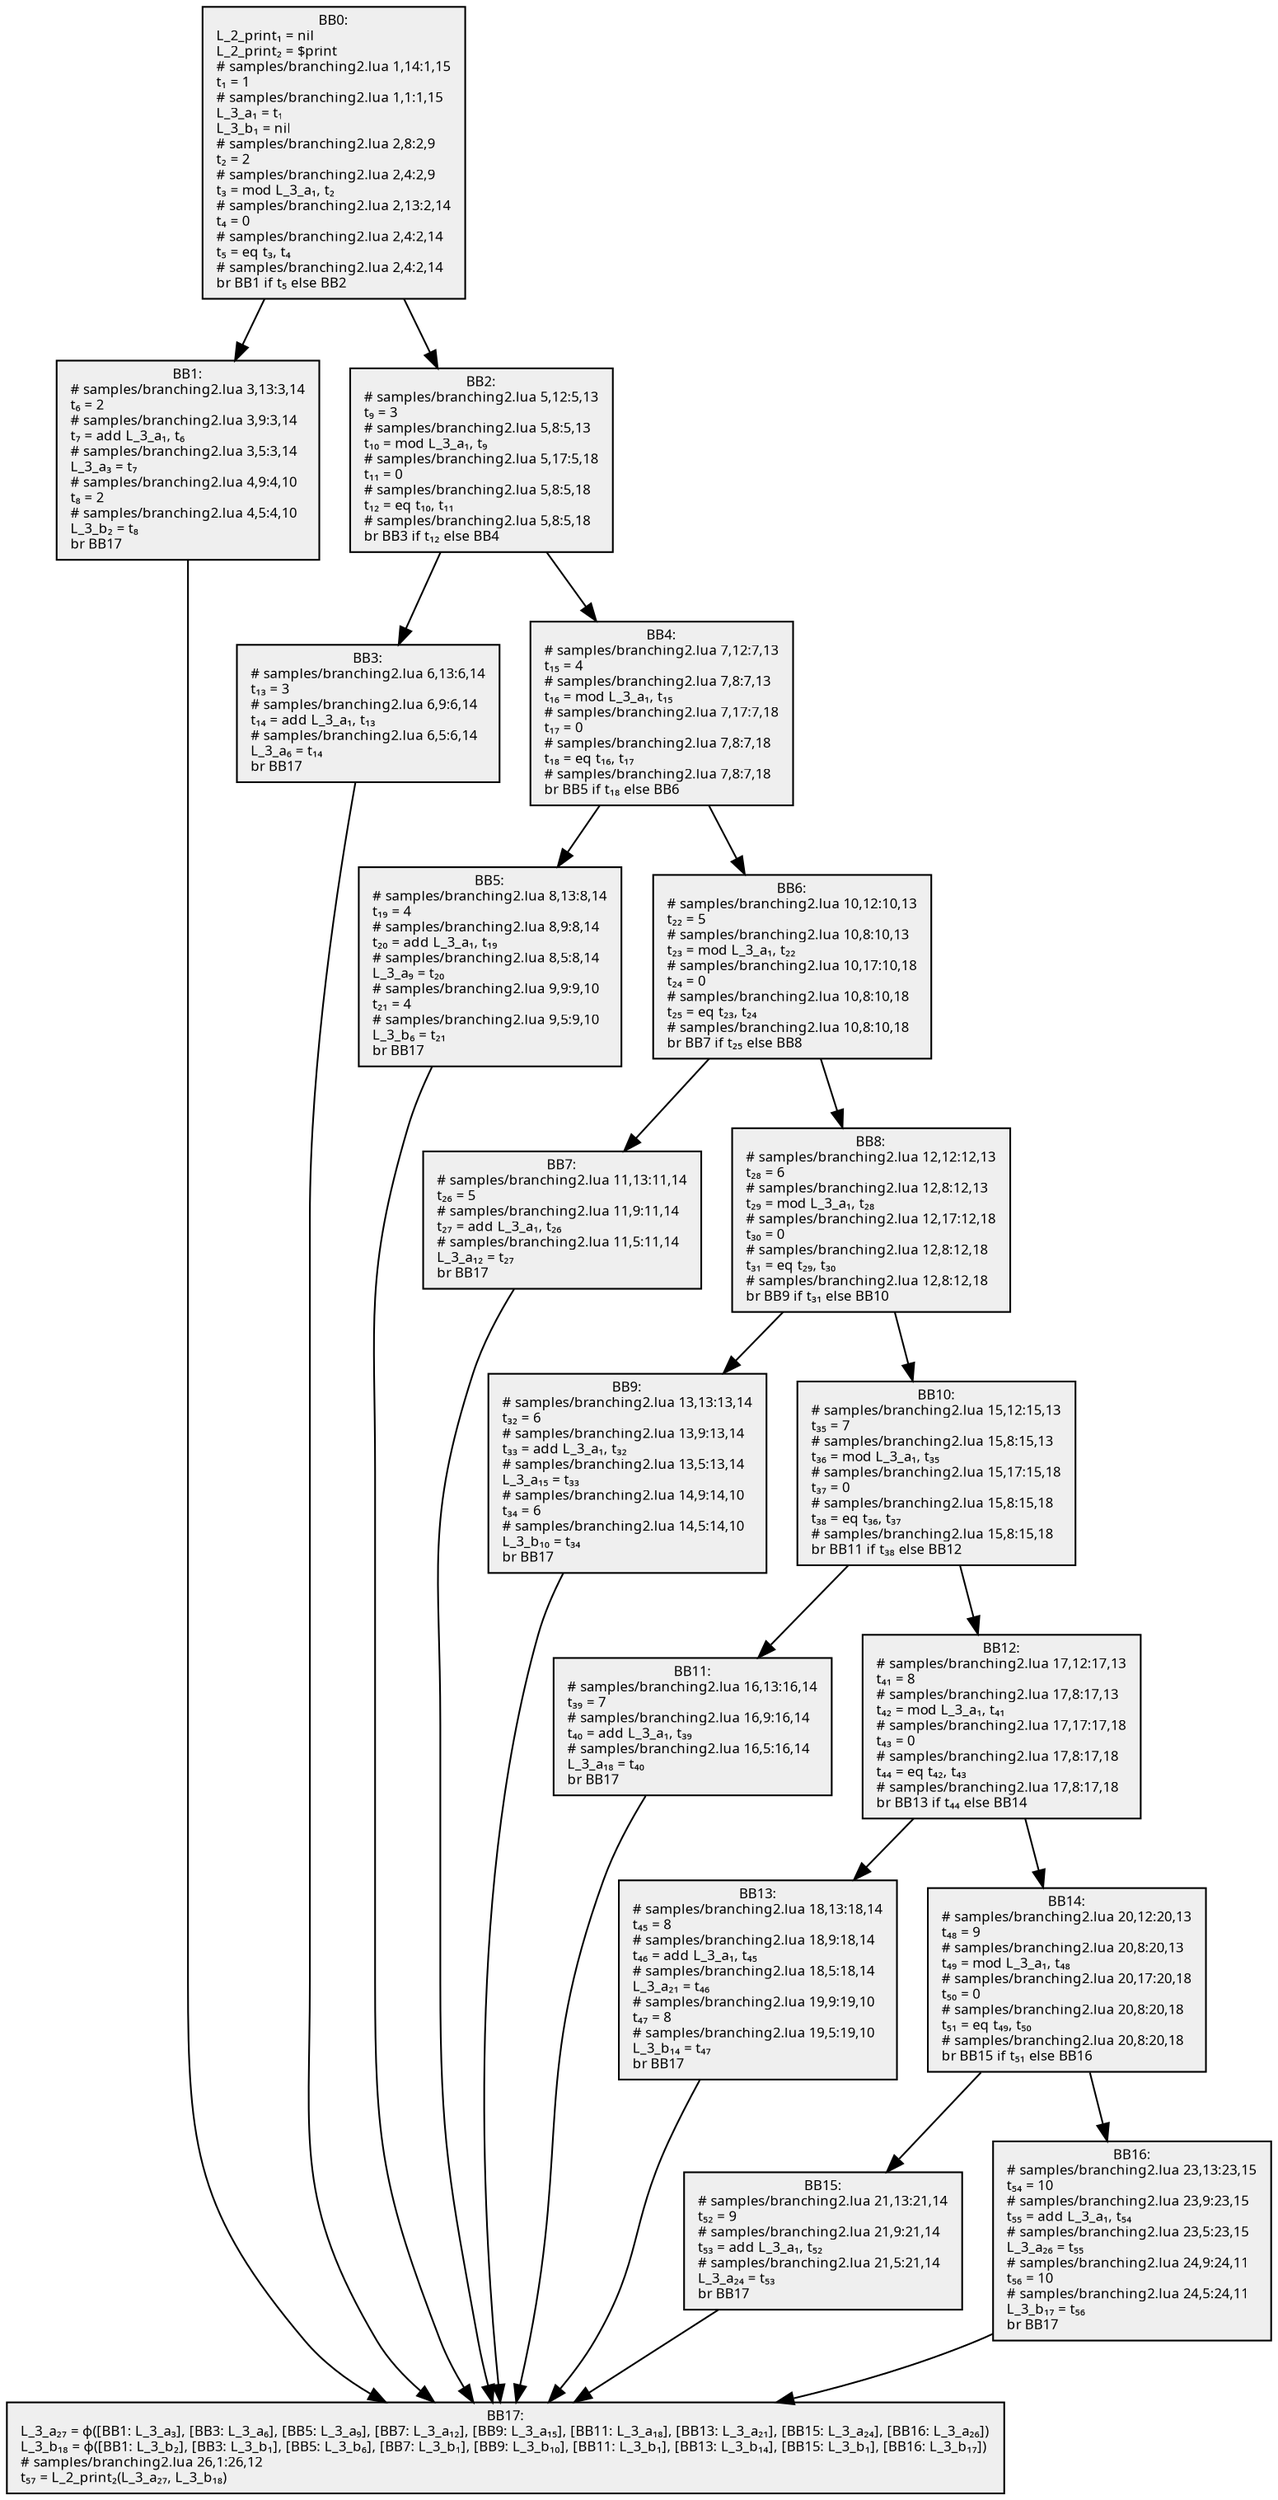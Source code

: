digraph {
  node[shape=box style=filled fontsize=8 fontname="Cascadia Code" fillcolor="#efefef"];
  BB0 [label="BB0:\nL_2_print₁ = nil\lL_2_print₂ = $print\l# samples/branching2.lua 1,14:1,15\lt₁ = 1\l# samples/branching2.lua 1,1:1,15\lL_3_a₁ = t₁\lL_3_b₁ = nil\l# samples/branching2.lua 2,8:2,9\lt₂ = 2\l# samples/branching2.lua 2,4:2,9\lt₃ = mod L_3_a₁, t₂\l# samples/branching2.lua 2,13:2,14\lt₄ = 0\l# samples/branching2.lua 2,4:2,14\lt₅ = eq t₃, t₄\l# samples/branching2.lua 2,4:2,14\lbr BB1 if t₅ else BB2\l"];
  BB1 [label="BB1:\n# samples/branching2.lua 3,13:3,14\lt₆ = 2\l# samples/branching2.lua 3,9:3,14\lt₇ = add L_3_a₁, t₆\l# samples/branching2.lua 3,5:3,14\lL_3_a₃ = t₇\l# samples/branching2.lua 4,9:4,10\lt₈ = 2\l# samples/branching2.lua 4,5:4,10\lL_3_b₂ = t₈\lbr BB17\l"];
  BB2 [label="BB2:\n# samples/branching2.lua 5,12:5,13\lt₉ = 3\l# samples/branching2.lua 5,8:5,13\lt₁₀ = mod L_3_a₁, t₉\l# samples/branching2.lua 5,17:5,18\lt₁₁ = 0\l# samples/branching2.lua 5,8:5,18\lt₁₂ = eq t₁₀, t₁₁\l# samples/branching2.lua 5,8:5,18\lbr BB3 if t₁₂ else BB4\l"];
  BB3 [label="BB3:\n# samples/branching2.lua 6,13:6,14\lt₁₃ = 3\l# samples/branching2.lua 6,9:6,14\lt₁₄ = add L_3_a₁, t₁₃\l# samples/branching2.lua 6,5:6,14\lL_3_a₆ = t₁₄\lbr BB17\l"];
  BB4 [label="BB4:\n# samples/branching2.lua 7,12:7,13\lt₁₅ = 4\l# samples/branching2.lua 7,8:7,13\lt₁₆ = mod L_3_a₁, t₁₅\l# samples/branching2.lua 7,17:7,18\lt₁₇ = 0\l# samples/branching2.lua 7,8:7,18\lt₁₈ = eq t₁₆, t₁₇\l# samples/branching2.lua 7,8:7,18\lbr BB5 if t₁₈ else BB6\l"];
  BB5 [label="BB5:\n# samples/branching2.lua 8,13:8,14\lt₁₉ = 4\l# samples/branching2.lua 8,9:8,14\lt₂₀ = add L_3_a₁, t₁₉\l# samples/branching2.lua 8,5:8,14\lL_3_a₉ = t₂₀\l# samples/branching2.lua 9,9:9,10\lt₂₁ = 4\l# samples/branching2.lua 9,5:9,10\lL_3_b₆ = t₂₁\lbr BB17\l"];
  BB6 [label="BB6:\n# samples/branching2.lua 10,12:10,13\lt₂₂ = 5\l# samples/branching2.lua 10,8:10,13\lt₂₃ = mod L_3_a₁, t₂₂\l# samples/branching2.lua 10,17:10,18\lt₂₄ = 0\l# samples/branching2.lua 10,8:10,18\lt₂₅ = eq t₂₃, t₂₄\l# samples/branching2.lua 10,8:10,18\lbr BB7 if t₂₅ else BB8\l"];
  BB7 [label="BB7:\n# samples/branching2.lua 11,13:11,14\lt₂₆ = 5\l# samples/branching2.lua 11,9:11,14\lt₂₇ = add L_3_a₁, t₂₆\l# samples/branching2.lua 11,5:11,14\lL_3_a₁₂ = t₂₇\lbr BB17\l"];
  BB8 [label="BB8:\n# samples/branching2.lua 12,12:12,13\lt₂₈ = 6\l# samples/branching2.lua 12,8:12,13\lt₂₉ = mod L_3_a₁, t₂₈\l# samples/branching2.lua 12,17:12,18\lt₃₀ = 0\l# samples/branching2.lua 12,8:12,18\lt₃₁ = eq t₂₉, t₃₀\l# samples/branching2.lua 12,8:12,18\lbr BB9 if t₃₁ else BB10\l"];
  BB9 [label="BB9:\n# samples/branching2.lua 13,13:13,14\lt₃₂ = 6\l# samples/branching2.lua 13,9:13,14\lt₃₃ = add L_3_a₁, t₃₂\l# samples/branching2.lua 13,5:13,14\lL_3_a₁₅ = t₃₃\l# samples/branching2.lua 14,9:14,10\lt₃₄ = 6\l# samples/branching2.lua 14,5:14,10\lL_3_b₁₀ = t₃₄\lbr BB17\l"];
  BB10 [label="BB10:\n# samples/branching2.lua 15,12:15,13\lt₃₅ = 7\l# samples/branching2.lua 15,8:15,13\lt₃₆ = mod L_3_a₁, t₃₅\l# samples/branching2.lua 15,17:15,18\lt₃₇ = 0\l# samples/branching2.lua 15,8:15,18\lt₃₈ = eq t₃₆, t₃₇\l# samples/branching2.lua 15,8:15,18\lbr BB11 if t₃₈ else BB12\l"];
  BB11 [label="BB11:\n# samples/branching2.lua 16,13:16,14\lt₃₉ = 7\l# samples/branching2.lua 16,9:16,14\lt₄₀ = add L_3_a₁, t₃₉\l# samples/branching2.lua 16,5:16,14\lL_3_a₁₈ = t₄₀\lbr BB17\l"];
  BB12 [label="BB12:\n# samples/branching2.lua 17,12:17,13\lt₄₁ = 8\l# samples/branching2.lua 17,8:17,13\lt₄₂ = mod L_3_a₁, t₄₁\l# samples/branching2.lua 17,17:17,18\lt₄₃ = 0\l# samples/branching2.lua 17,8:17,18\lt₄₄ = eq t₄₂, t₄₃\l# samples/branching2.lua 17,8:17,18\lbr BB13 if t₄₄ else BB14\l"];
  BB13 [label="BB13:\n# samples/branching2.lua 18,13:18,14\lt₄₅ = 8\l# samples/branching2.lua 18,9:18,14\lt₄₆ = add L_3_a₁, t₄₅\l# samples/branching2.lua 18,5:18,14\lL_3_a₂₁ = t₄₆\l# samples/branching2.lua 19,9:19,10\lt₄₇ = 8\l# samples/branching2.lua 19,5:19,10\lL_3_b₁₄ = t₄₇\lbr BB17\l"];
  BB14 [label="BB14:\n# samples/branching2.lua 20,12:20,13\lt₄₈ = 9\l# samples/branching2.lua 20,8:20,13\lt₄₉ = mod L_3_a₁, t₄₈\l# samples/branching2.lua 20,17:20,18\lt₅₀ = 0\l# samples/branching2.lua 20,8:20,18\lt₅₁ = eq t₄₉, t₅₀\l# samples/branching2.lua 20,8:20,18\lbr BB15 if t₅₁ else BB16\l"];
  BB15 [label="BB15:\n# samples/branching2.lua 21,13:21,14\lt₅₂ = 9\l# samples/branching2.lua 21,9:21,14\lt₅₃ = add L_3_a₁, t₅₂\l# samples/branching2.lua 21,5:21,14\lL_3_a₂₄ = t₅₃\lbr BB17\l"];
  BB16 [label="BB16:\n# samples/branching2.lua 23,13:23,15\lt₅₄ = 10\l# samples/branching2.lua 23,9:23,15\lt₅₅ = add L_3_a₁, t₅₄\l# samples/branching2.lua 23,5:23,15\lL_3_a₂₆ = t₅₅\l# samples/branching2.lua 24,9:24,11\lt₅₆ = 10\l# samples/branching2.lua 24,5:24,11\lL_3_b₁₇ = t₅₆\lbr BB17\l"];
  BB17 [label="BB17:\nL_3_a₂₇ = ϕ([BB1: L_3_a₃], [BB3: L_3_a₆], [BB5: L_3_a₉], [BB7: L_3_a₁₂], [BB9: L_3_a₁₅], [BB11: L_3_a₁₈], [BB13: L_3_a₂₁], [BB15: L_3_a₂₄], [BB16: L_3_a₂₆])\lL_3_b₁₈ = ϕ([BB1: L_3_b₂], [BB3: L_3_b₁], [BB5: L_3_b₆], [BB7: L_3_b₁], [BB9: L_3_b₁₀], [BB11: L_3_b₁], [BB13: L_3_b₁₄], [BB15: L_3_b₁], [BB16: L_3_b₁₇])\l# samples/branching2.lua 26,1:26,12\lt₅₇ = L_2_print₂(L_3_a₂₇, L_3_b₁₈)\l"];

  BB0 -> BB1;
  BB0 -> BB2;
  BB2 -> BB3;
  BB2 -> BB4;
  BB4 -> BB5;
  BB4 -> BB6;
  BB6 -> BB7;
  BB6 -> BB8;
  BB8 -> BB9;
  BB8 -> BB10;
  BB10 -> BB11;
  BB10 -> BB12;
  BB12 -> BB13;
  BB12 -> BB14;
  BB14 -> BB15;
  BB14 -> BB16;
  BB1 -> BB17;
  BB3 -> BB17;
  BB5 -> BB17;
  BB7 -> BB17;
  BB9 -> BB17;
  BB11 -> BB17;
  BB13 -> BB17;
  BB15 -> BB17;
  BB16 -> BB17;
}
